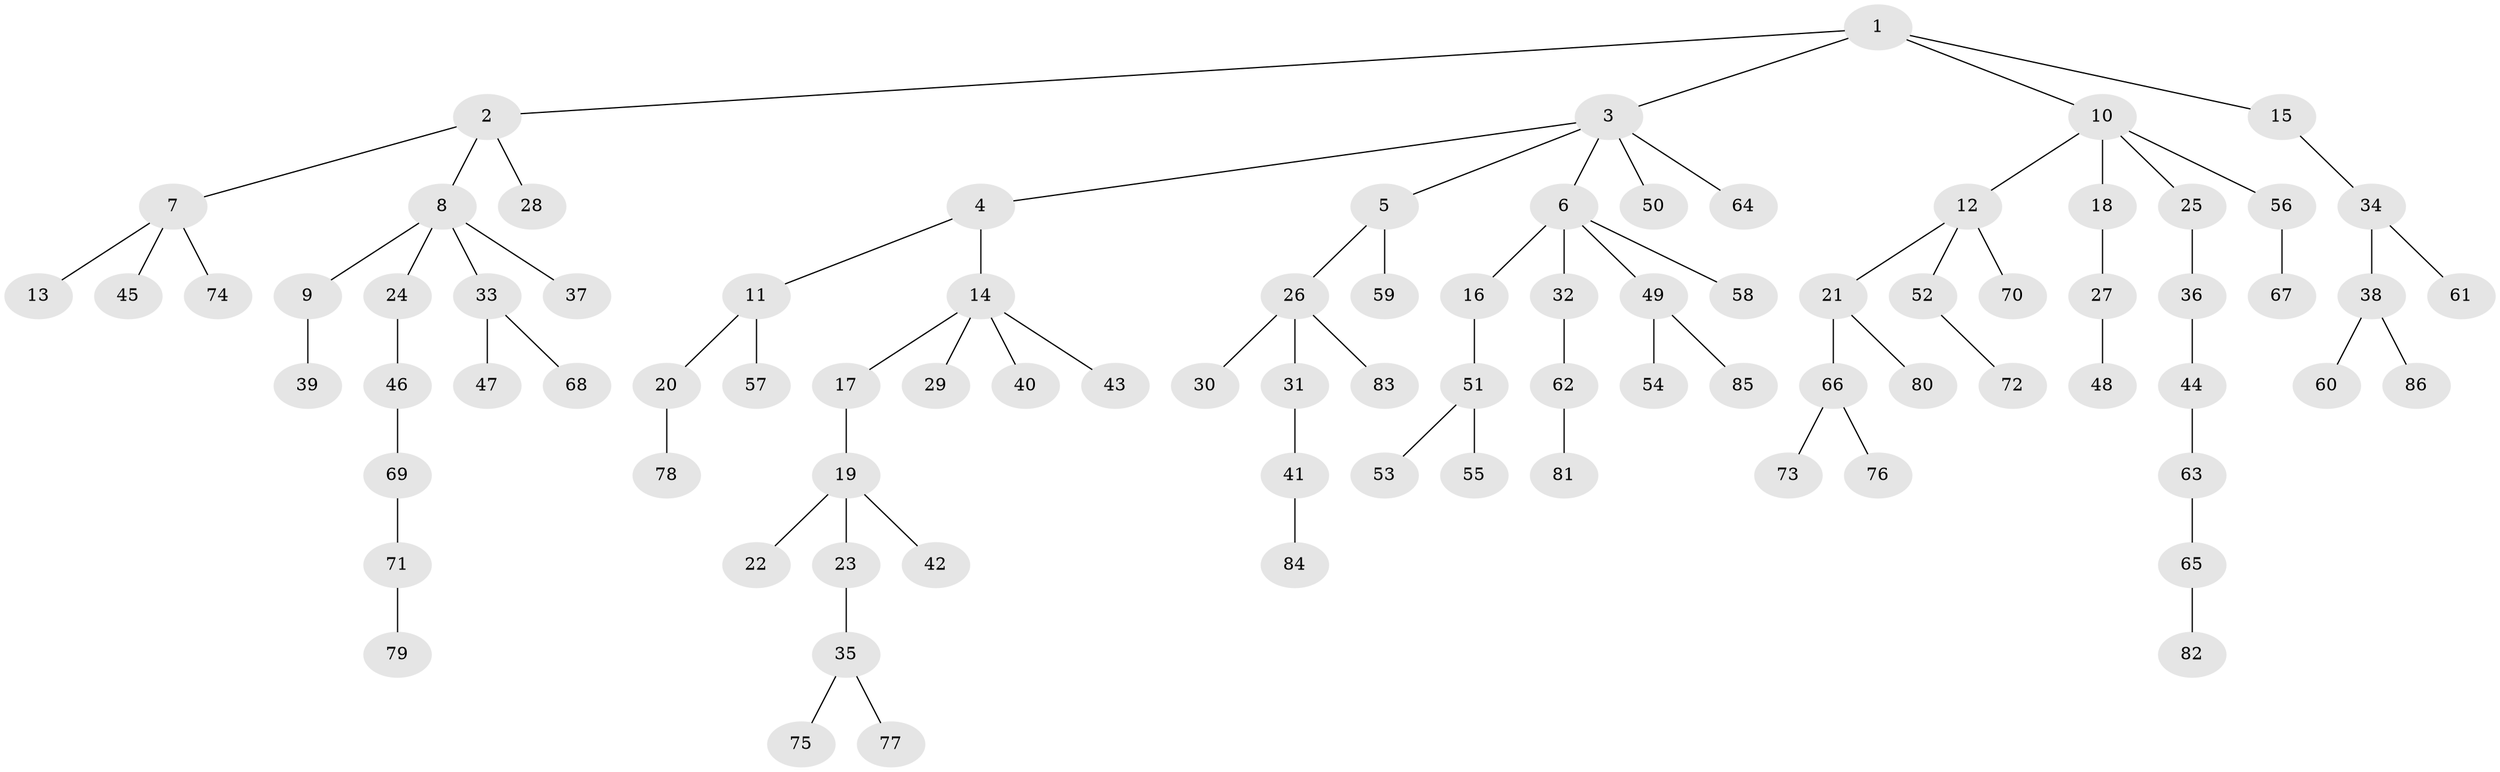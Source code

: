 // coarse degree distribution, {4: 0.05357142857142857, 6: 0.017857142857142856, 5: 0.07142857142857142, 3: 0.07142857142857142, 2: 0.2857142857142857, 1: 0.5}
// Generated by graph-tools (version 1.1) at 2025/42/03/06/25 10:42:04]
// undirected, 86 vertices, 85 edges
graph export_dot {
graph [start="1"]
  node [color=gray90,style=filled];
  1;
  2;
  3;
  4;
  5;
  6;
  7;
  8;
  9;
  10;
  11;
  12;
  13;
  14;
  15;
  16;
  17;
  18;
  19;
  20;
  21;
  22;
  23;
  24;
  25;
  26;
  27;
  28;
  29;
  30;
  31;
  32;
  33;
  34;
  35;
  36;
  37;
  38;
  39;
  40;
  41;
  42;
  43;
  44;
  45;
  46;
  47;
  48;
  49;
  50;
  51;
  52;
  53;
  54;
  55;
  56;
  57;
  58;
  59;
  60;
  61;
  62;
  63;
  64;
  65;
  66;
  67;
  68;
  69;
  70;
  71;
  72;
  73;
  74;
  75;
  76;
  77;
  78;
  79;
  80;
  81;
  82;
  83;
  84;
  85;
  86;
  1 -- 2;
  1 -- 3;
  1 -- 10;
  1 -- 15;
  2 -- 7;
  2 -- 8;
  2 -- 28;
  3 -- 4;
  3 -- 5;
  3 -- 6;
  3 -- 50;
  3 -- 64;
  4 -- 11;
  4 -- 14;
  5 -- 26;
  5 -- 59;
  6 -- 16;
  6 -- 32;
  6 -- 49;
  6 -- 58;
  7 -- 13;
  7 -- 45;
  7 -- 74;
  8 -- 9;
  8 -- 24;
  8 -- 33;
  8 -- 37;
  9 -- 39;
  10 -- 12;
  10 -- 18;
  10 -- 25;
  10 -- 56;
  11 -- 20;
  11 -- 57;
  12 -- 21;
  12 -- 52;
  12 -- 70;
  14 -- 17;
  14 -- 29;
  14 -- 40;
  14 -- 43;
  15 -- 34;
  16 -- 51;
  17 -- 19;
  18 -- 27;
  19 -- 22;
  19 -- 23;
  19 -- 42;
  20 -- 78;
  21 -- 66;
  21 -- 80;
  23 -- 35;
  24 -- 46;
  25 -- 36;
  26 -- 30;
  26 -- 31;
  26 -- 83;
  27 -- 48;
  31 -- 41;
  32 -- 62;
  33 -- 47;
  33 -- 68;
  34 -- 38;
  34 -- 61;
  35 -- 75;
  35 -- 77;
  36 -- 44;
  38 -- 60;
  38 -- 86;
  41 -- 84;
  44 -- 63;
  46 -- 69;
  49 -- 54;
  49 -- 85;
  51 -- 53;
  51 -- 55;
  52 -- 72;
  56 -- 67;
  62 -- 81;
  63 -- 65;
  65 -- 82;
  66 -- 73;
  66 -- 76;
  69 -- 71;
  71 -- 79;
}
